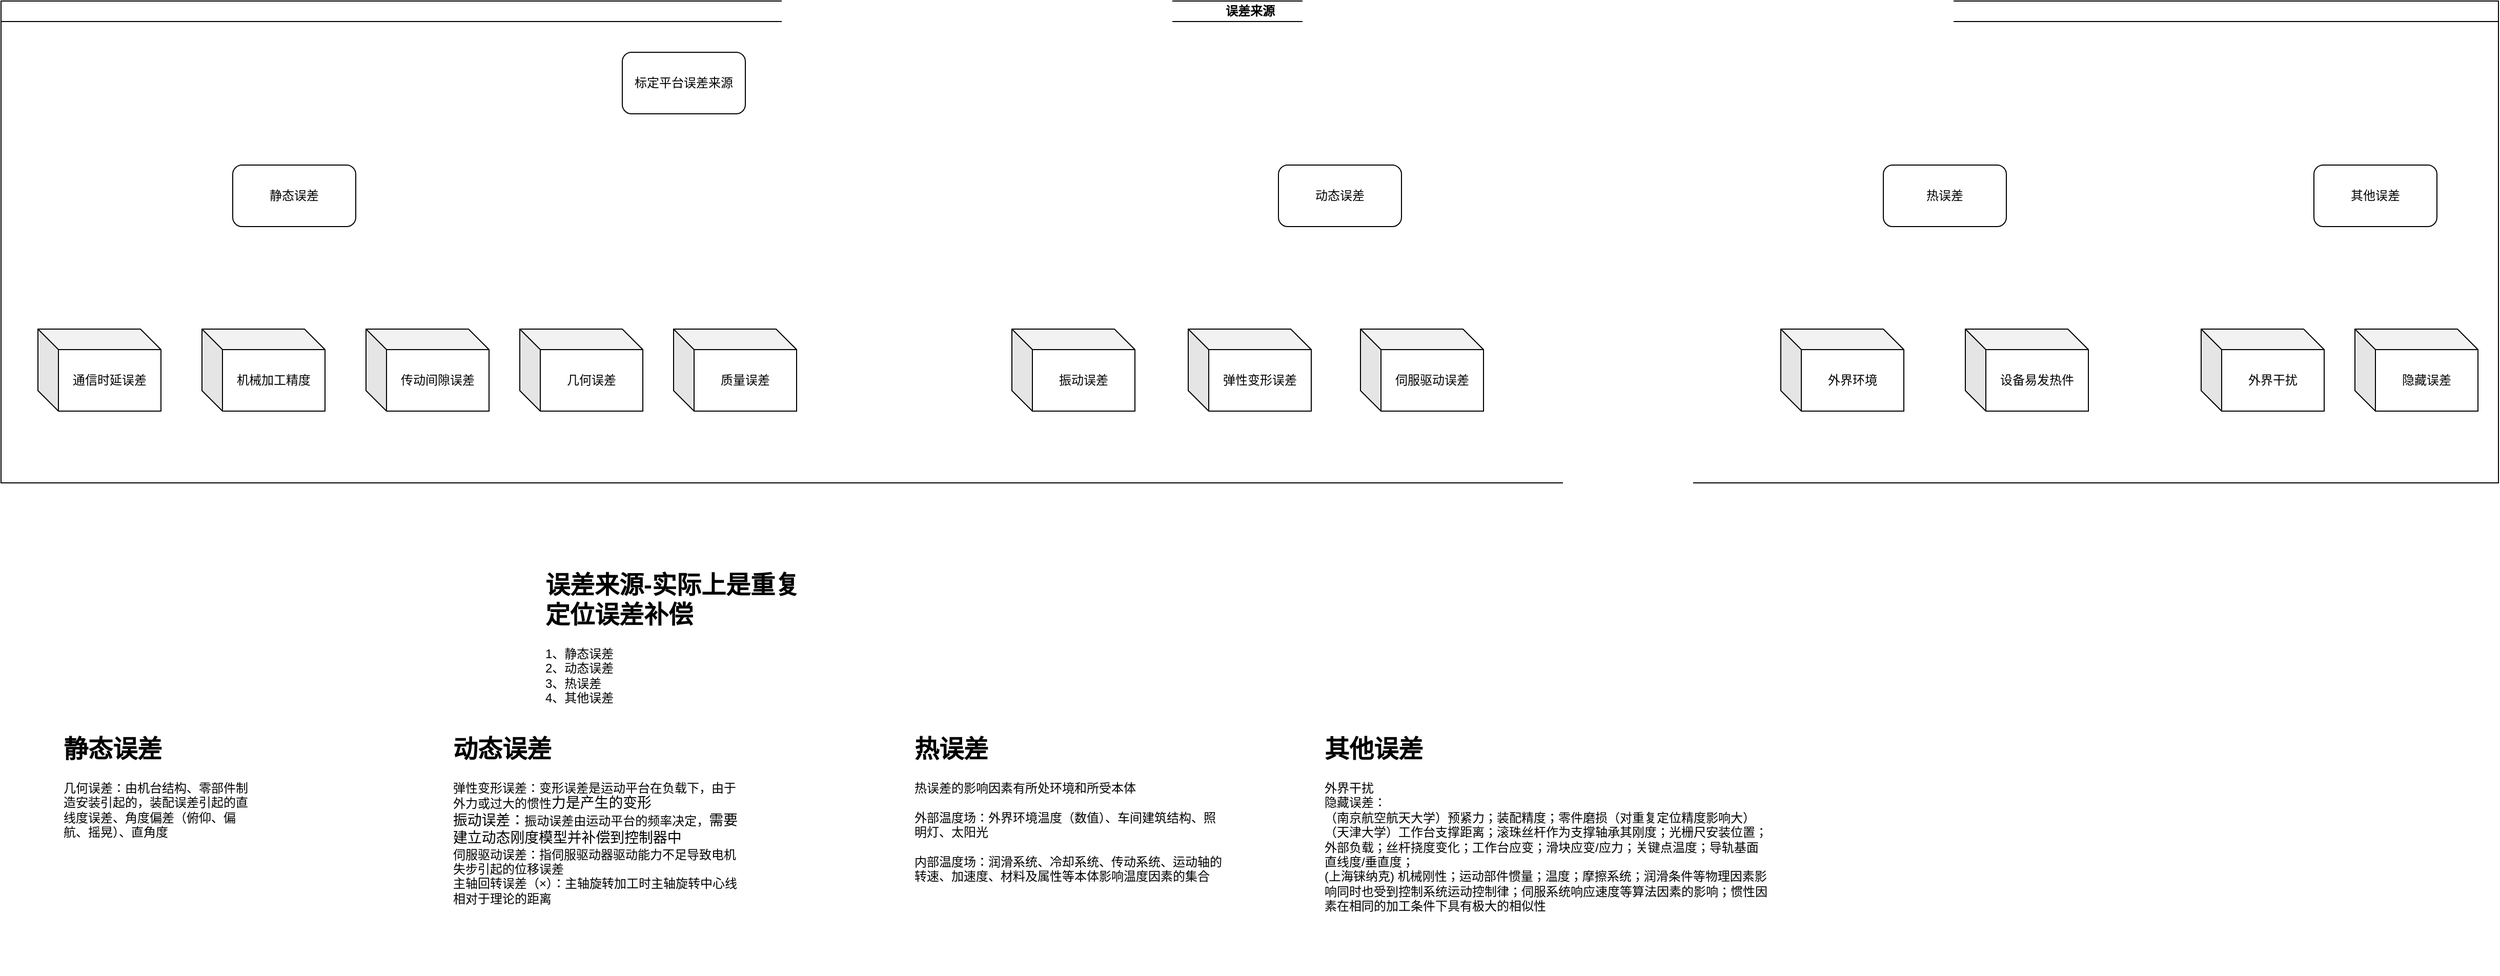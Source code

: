 <mxfile version="21.5.0" type="github">
  <diagram id="prtHgNgQTEPvFCAcTncT" name="Page-1">
    <mxGraphModel dx="1185" dy="642" grid="1" gridSize="10" guides="1" tooltips="1" connect="1" arrows="1" fold="1" page="1" pageScale="1" pageWidth="827" pageHeight="1169" math="0" shadow="0">
      <root>
        <mxCell id="0" />
        <mxCell id="1" parent="0" />
        <mxCell id="dNxyNK7c78bLwvsdeMH5-11" value="误差来源" style="swimlane;html=1;startSize=20;horizontal=1;containerType=tree;glass=0;" parent="1" vertex="1">
          <mxGeometry x="34" y="50" width="2436" height="470" as="geometry" />
        </mxCell>
        <mxCell id="ux9FGk7YxiCrDKr7o1Dm-8" value="标定平台误差来源" style="rounded=1;whiteSpace=wrap;html=1;" vertex="1" parent="dNxyNK7c78bLwvsdeMH5-11">
          <mxGeometry x="606" y="50" width="120" height="60" as="geometry" />
        </mxCell>
        <mxCell id="ux9FGk7YxiCrDKr7o1Dm-9" value="&lt;span style=&quot;color: rgb(0, 0, 0); font-family: Helvetica; font-size: 12px; font-style: normal; font-variant-ligatures: normal; font-variant-caps: normal; font-weight: 400; letter-spacing: normal; orphans: 2; text-align: center; text-indent: 0px; text-transform: none; widows: 2; word-spacing: 0px; -webkit-text-stroke-width: 0px; background-color: rgb(251, 251, 251); text-decoration-thickness: initial; text-decoration-style: initial; text-decoration-color: initial; float: none; display: inline !important;&quot;&gt;静态误差&lt;/span&gt;" style="rounded=1;whiteSpace=wrap;html=1;" vertex="1" parent="dNxyNK7c78bLwvsdeMH5-11">
          <mxGeometry x="226" y="160" width="120" height="60" as="geometry" />
        </mxCell>
        <mxCell id="ux9FGk7YxiCrDKr7o1Dm-10" value="动态误差" style="rounded=1;whiteSpace=wrap;html=1;" vertex="1" parent="dNxyNK7c78bLwvsdeMH5-11">
          <mxGeometry x="1246" y="160" width="120" height="60" as="geometry" />
        </mxCell>
        <mxCell id="ux9FGk7YxiCrDKr7o1Dm-11" value="热误差" style="rounded=1;whiteSpace=wrap;html=1;" vertex="1" parent="dNxyNK7c78bLwvsdeMH5-11">
          <mxGeometry x="1836" y="160" width="120" height="60" as="geometry" />
        </mxCell>
        <mxCell id="ux9FGk7YxiCrDKr7o1Dm-12" value="其他误差" style="rounded=1;whiteSpace=wrap;html=1;" vertex="1" parent="dNxyNK7c78bLwvsdeMH5-11">
          <mxGeometry x="2256" y="160" width="120" height="60" as="geometry" />
        </mxCell>
        <mxCell id="ux9FGk7YxiCrDKr7o1Dm-13" value="通信时延误差" style="shape=cube;whiteSpace=wrap;html=1;boundedLbl=1;backgroundOutline=1;darkOpacity=0.05;darkOpacity2=0.1;" vertex="1" parent="dNxyNK7c78bLwvsdeMH5-11">
          <mxGeometry x="36" y="320" width="120" height="80" as="geometry" />
        </mxCell>
        <mxCell id="ux9FGk7YxiCrDKr7o1Dm-14" value="机械加工精度" style="shape=cube;whiteSpace=wrap;html=1;boundedLbl=1;backgroundOutline=1;darkOpacity=0.05;darkOpacity2=0.1;" vertex="1" parent="dNxyNK7c78bLwvsdeMH5-11">
          <mxGeometry x="196" y="320" width="120" height="80" as="geometry" />
        </mxCell>
        <mxCell id="ux9FGk7YxiCrDKr7o1Dm-15" value="外界环境" style="shape=cube;whiteSpace=wrap;html=1;boundedLbl=1;backgroundOutline=1;darkOpacity=0.05;darkOpacity2=0.1;" vertex="1" parent="dNxyNK7c78bLwvsdeMH5-11">
          <mxGeometry x="1736" y="320" width="120" height="80" as="geometry" />
        </mxCell>
        <mxCell id="ux9FGk7YxiCrDKr7o1Dm-16" value="设备易发热件" style="shape=cube;whiteSpace=wrap;html=1;boundedLbl=1;backgroundOutline=1;darkOpacity=0.05;darkOpacity2=0.1;" vertex="1" parent="dNxyNK7c78bLwvsdeMH5-11">
          <mxGeometry x="1916" y="320" width="120" height="80" as="geometry" />
        </mxCell>
        <mxCell id="ux9FGk7YxiCrDKr7o1Dm-18" value="传动间隙误差" style="shape=cube;whiteSpace=wrap;html=1;boundedLbl=1;backgroundOutline=1;darkOpacity=0.05;darkOpacity2=0.1;" vertex="1" parent="dNxyNK7c78bLwvsdeMH5-11">
          <mxGeometry x="356" y="320" width="120" height="80" as="geometry" />
        </mxCell>
        <mxCell id="ux9FGk7YxiCrDKr7o1Dm-19" value="几何误差" style="shape=cube;whiteSpace=wrap;html=1;boundedLbl=1;backgroundOutline=1;darkOpacity=0.05;darkOpacity2=0.1;" vertex="1" parent="dNxyNK7c78bLwvsdeMH5-11">
          <mxGeometry x="506" y="320" width="120" height="80" as="geometry" />
        </mxCell>
        <mxCell id="ux9FGk7YxiCrDKr7o1Dm-21" value="外界干扰" style="shape=cube;whiteSpace=wrap;html=1;boundedLbl=1;backgroundOutline=1;darkOpacity=0.05;darkOpacity2=0.1;" vertex="1" parent="dNxyNK7c78bLwvsdeMH5-11">
          <mxGeometry x="2146" y="320" width="120" height="80" as="geometry" />
        </mxCell>
        <mxCell id="ux9FGk7YxiCrDKr7o1Dm-35" value="隐藏误差" style="shape=cube;whiteSpace=wrap;html=1;boundedLbl=1;backgroundOutline=1;darkOpacity=0.05;darkOpacity2=0.1;" vertex="1" parent="dNxyNK7c78bLwvsdeMH5-11">
          <mxGeometry x="2296" y="320" width="120" height="80" as="geometry" />
        </mxCell>
        <mxCell id="ux9FGk7YxiCrDKr7o1Dm-37" value="质量误差" style="shape=cube;whiteSpace=wrap;html=1;boundedLbl=1;backgroundOutline=1;darkOpacity=0.05;darkOpacity2=0.1;" vertex="1" parent="dNxyNK7c78bLwvsdeMH5-11">
          <mxGeometry x="656" y="320" width="120" height="80" as="geometry" />
        </mxCell>
        <mxCell id="ux9FGk7YxiCrDKr7o1Dm-38" value="振动误差" style="shape=cube;whiteSpace=wrap;html=1;boundedLbl=1;backgroundOutline=1;darkOpacity=0.05;darkOpacity2=0.1;" vertex="1" parent="dNxyNK7c78bLwvsdeMH5-11">
          <mxGeometry x="986" y="320" width="120" height="80" as="geometry" />
        </mxCell>
        <mxCell id="ux9FGk7YxiCrDKr7o1Dm-39" value="弹性变形误差" style="shape=cube;whiteSpace=wrap;html=1;boundedLbl=1;backgroundOutline=1;darkOpacity=0.05;darkOpacity2=0.1;" vertex="1" parent="dNxyNK7c78bLwvsdeMH5-11">
          <mxGeometry x="1158" y="320" width="120" height="80" as="geometry" />
        </mxCell>
        <mxCell id="ux9FGk7YxiCrDKr7o1Dm-40" value="伺服驱动误差" style="shape=cube;whiteSpace=wrap;html=1;boundedLbl=1;backgroundOutline=1;darkOpacity=0.05;darkOpacity2=0.1;" vertex="1" parent="dNxyNK7c78bLwvsdeMH5-11">
          <mxGeometry x="1326" y="320" width="120" height="80" as="geometry" />
        </mxCell>
        <mxCell id="ux9FGk7YxiCrDKr7o1Dm-1" value="&lt;h1&gt;误差来源-实际上是重复定位误差补偿&lt;/h1&gt;&lt;div&gt;1、静态误差&lt;/div&gt;&lt;div&gt;2、动态误差&lt;/div&gt;&lt;div&gt;3、热误差&lt;/div&gt;&lt;div&gt;4、其他误差&lt;/div&gt;" style="text;html=1;strokeColor=none;fillColor=none;spacing=5;spacingTop=-20;whiteSpace=wrap;overflow=hidden;rounded=0;" vertex="1" parent="1">
          <mxGeometry x="560" y="600" width="270" height="230" as="geometry" />
        </mxCell>
        <mxCell id="ux9FGk7YxiCrDKr7o1Dm-17" value="&lt;h1&gt;热误差&lt;/h1&gt;&lt;div&gt;热误差的影响因素有所处环境和所受本体&lt;/div&gt;&lt;div&gt;&lt;br&gt;&lt;/div&gt;&lt;div&gt;外部温度场：外界环境温度（数值）、车间建筑结构、照明灯、太阳光&lt;/div&gt;&lt;div&gt;&lt;br&gt;&lt;/div&gt;&lt;div&gt;内部温度场：润滑系统、冷却系统、传动系统、运动轴的转速、加速度、材料及属性等本体影响温度因素的集合&lt;/div&gt;&lt;div&gt;&lt;br&gt;&lt;/div&gt;" style="text;html=1;strokeColor=none;fillColor=none;spacing=5;spacingTop=-20;whiteSpace=wrap;overflow=hidden;rounded=0;" vertex="1" parent="1">
          <mxGeometry x="920" y="760" width="310" height="240" as="geometry" />
        </mxCell>
        <mxCell id="ux9FGk7YxiCrDKr7o1Dm-20" value="&lt;h1&gt;静态误差&lt;/h1&gt;&lt;div&gt;几何误差：由机台结构、零部件制造安装引起的，装配误差引起的直线度误差、角度偏差（俯仰、偏航、摇晃）、直角度&lt;/div&gt;" style="text;html=1;strokeColor=none;fillColor=none;spacing=5;spacingTop=-20;whiteSpace=wrap;overflow=hidden;rounded=0;" vertex="1" parent="1">
          <mxGeometry x="90" y="760" width="190" height="150" as="geometry" />
        </mxCell>
        <mxCell id="ux9FGk7YxiCrDKr7o1Dm-36" value="&lt;h1&gt;其他误差&lt;/h1&gt;&lt;div&gt;外界干扰&lt;/div&gt;&lt;div&gt;隐藏误差：&lt;/div&gt;（南京航空航天大学）&lt;span style=&quot;background-color: initial;&quot;&gt;预紧力；装配精度；零&lt;/span&gt;件磨损（对重复定位精度影响大）&lt;br&gt;（天津大学）工作台支撑距离；滚珠丝杆作为支撑轴承其刚度；光栅尺安装位置；外部负载；丝杆挠度变化；工作台应变；滑块应变/应力；关键点温度；导轨基面直线度/垂直度；&lt;br&gt;(上海铼纳克) 机械刚性；运动部件惯量；温度；摩擦系统；润滑条件等物理因素影响同时也受到控制系统运动控制律；伺服系统响应速度等算法因素的影响；惯性因素在相同的加工条件下具有极大的相似性" style="text;html=1;strokeColor=none;fillColor=none;spacing=5;spacingTop=-20;whiteSpace=wrap;overflow=hidden;rounded=0;" vertex="1" parent="1">
          <mxGeometry x="1320" y="760" width="440" height="240" as="geometry" />
        </mxCell>
        <mxCell id="ux9FGk7YxiCrDKr7o1Dm-42" value="&lt;h1&gt;动态误差&lt;/h1&gt;&lt;div&gt;弹性变形误差：变形误差是运动平台在负载下，由于外力或过大的惯性&lt;span style=&quot;font-family: 宋体; font-size: 10.45pt; background-color: initial;&quot;&gt;力是产生的变形&lt;/span&gt;&lt;/div&gt;&lt;div&gt;&lt;span style=&quot;font-family: 宋体; font-size: 10.45pt; background-color: initial;&quot;&gt;振动误差：&lt;/span&gt;振动误差由运动平台的频率决定，&lt;span style=&quot;font-family: 宋体; font-size: 10.45pt; background-color: initial;&quot;&gt;需要建立动态刚度模型并补偿到控制器中&lt;/span&gt;&lt;/div&gt;&lt;div&gt;&lt;div&gt;伺服驱动误差：指伺服驱动器驱动能力不足导致电机失步引起的位移误差&lt;/div&gt;&lt;/div&gt;&lt;div&gt;主轴回转误差（×）：主轴旋转加工时主轴旋转中心线相对于理论的距离&lt;/div&gt;" style="text;html=1;strokeColor=none;fillColor=none;spacing=5;spacingTop=-20;whiteSpace=wrap;overflow=hidden;rounded=0;" vertex="1" parent="1">
          <mxGeometry x="470" y="760" width="290" height="190" as="geometry" />
        </mxCell>
      </root>
    </mxGraphModel>
  </diagram>
</mxfile>
